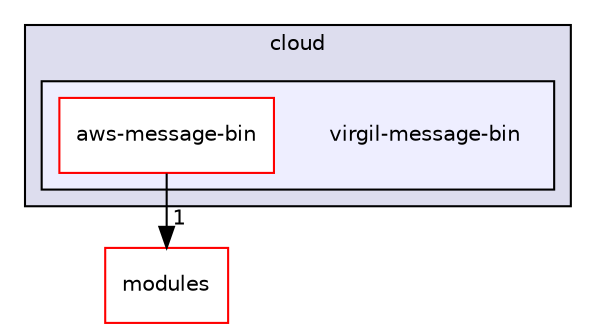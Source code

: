 digraph "virgil-message-bin" {
  compound=true
  node [ fontsize="10", fontname="Helvetica"];
  edge [ labelfontsize="10", labelfontname="Helvetica"];
  subgraph clusterdir_bf28982248357f897f1b2cedc59d3553 {
    graph [ bgcolor="#ddddee", pencolor="black", label="cloud" fontname="Helvetica", fontsize="10", URL="dir_bf28982248357f897f1b2cedc59d3553.html"]
  subgraph clusterdir_477f7b9efd969e5b99232c7c570cebf4 {
    graph [ bgcolor="#eeeeff", pencolor="black", label="" URL="dir_477f7b9efd969e5b99232c7c570cebf4.html"];
    dir_477f7b9efd969e5b99232c7c570cebf4 [shape=plaintext label="virgil-message-bin"];
    dir_c53a2410009fda69d3f49ba1b0ae4f04 [shape=box label="aws-message-bin" color="red" fillcolor="white" style="filled" URL="dir_c53a2410009fda69d3f49ba1b0ae4f04.html"];
  }
  }
  dir_e05d7e2b1ecd646af5bb94391405f3b5 [shape=box label="modules" fillcolor="white" style="filled" color="red" URL="dir_e05d7e2b1ecd646af5bb94391405f3b5.html"];
  dir_c53a2410009fda69d3f49ba1b0ae4f04->dir_e05d7e2b1ecd646af5bb94391405f3b5 [headlabel="1", labeldistance=1.5 headhref="dir_000003_000008.html"];
}
